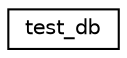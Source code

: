 digraph "Graphical Class Hierarchy"
{
  edge [fontname="Helvetica",fontsize="10",labelfontname="Helvetica",labelfontsize="10"];
  node [fontname="Helvetica",fontsize="10",shape=record];
  rankdir="LR";
  Node0 [label="test_db",height=0.2,width=0.4,color="black", fillcolor="white", style="filled",URL="$structtest__db.html"];
}
